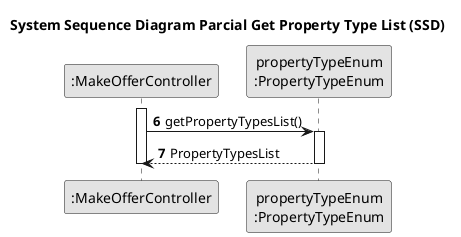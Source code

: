 @startuml
skinparam monochrome true
skinparam packageStyle rectangle
skinparam shadowing false

title System Sequence Diagram Parcial Get Property Type List (SSD)


participant ":MakeOfferController" as CTRL

participant "propertyTypeEnum\n:PropertyTypeEnum" as propertyTypeEnum


autonumber 6

        activate CTRL

            CTRL -> propertyTypeEnum : getPropertyTypesList()
                activate propertyTypeEnum

                propertyTypeEnum --> CTRL : PropertyTypesList
                deactivate propertyTypeEnum

        deactivate CTRL


@enduml